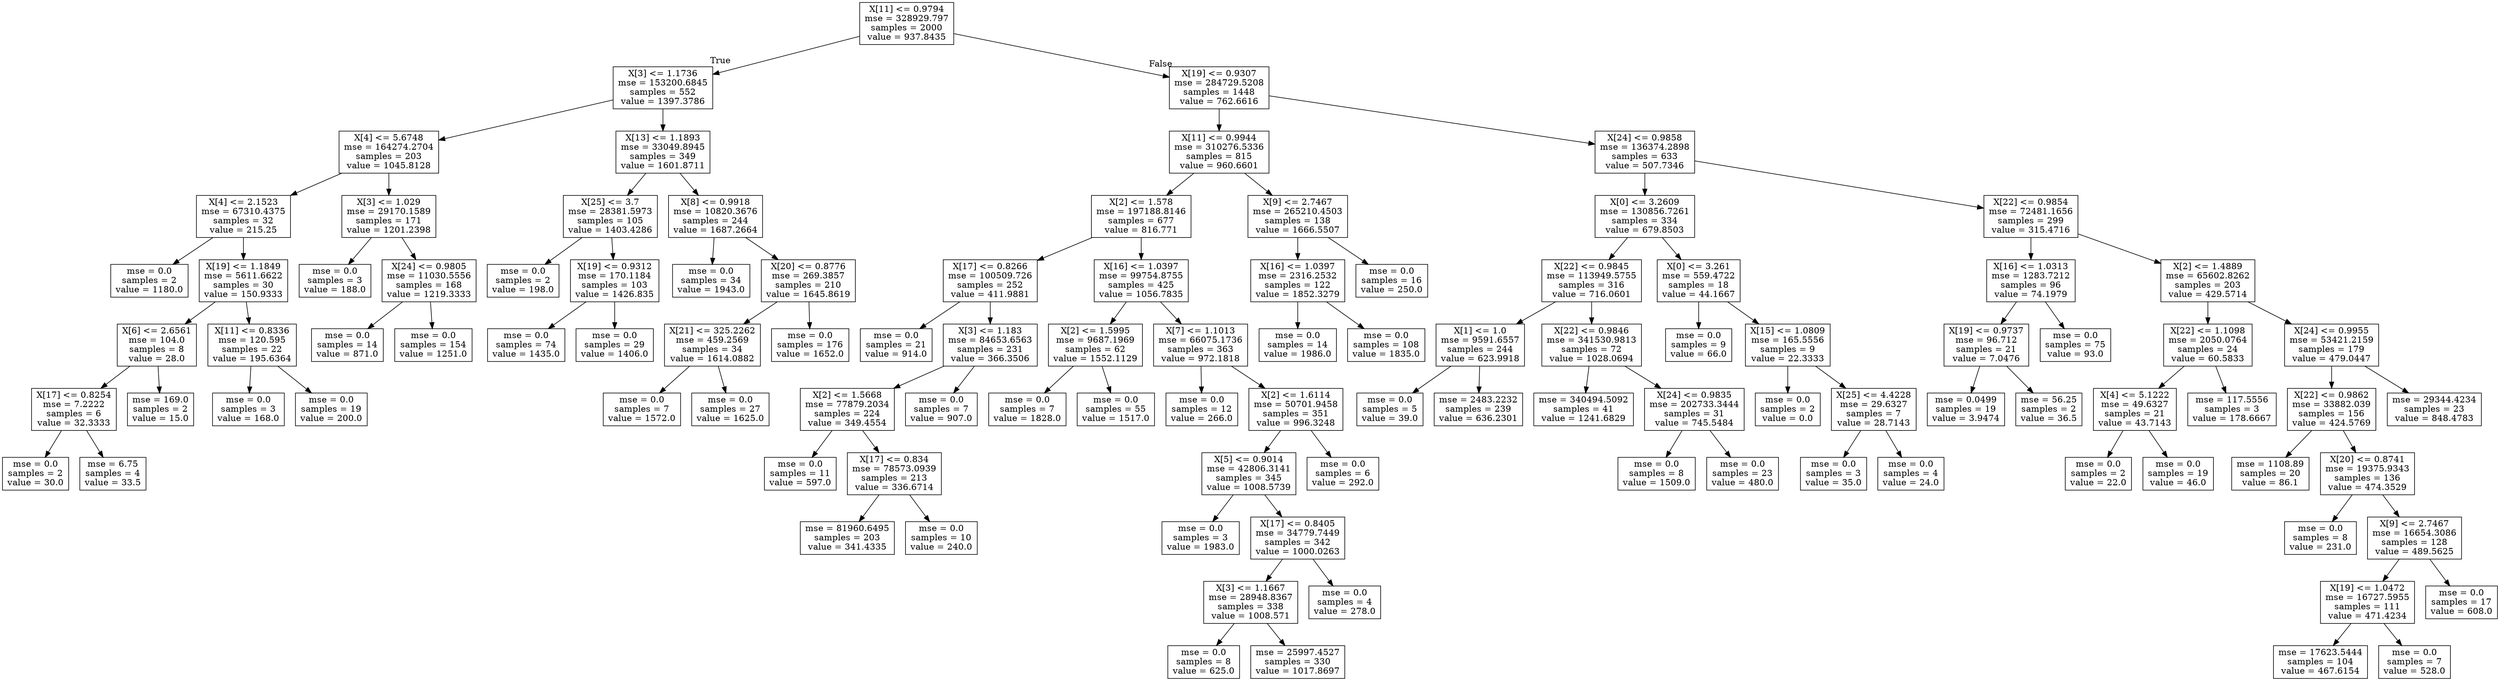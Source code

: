 digraph Tree {
node [shape=box] ;
0 [label="X[11] <= 0.9794\nmse = 328929.797\nsamples = 2000\nvalue = 937.8435"] ;
1 [label="X[3] <= 1.1736\nmse = 153200.6845\nsamples = 552\nvalue = 1397.3786"] ;
0 -> 1 [labeldistance=2.5, labelangle=45, headlabel="True"] ;
2 [label="X[4] <= 5.6748\nmse = 164274.2704\nsamples = 203\nvalue = 1045.8128"] ;
1 -> 2 ;
3 [label="X[4] <= 2.1523\nmse = 67310.4375\nsamples = 32\nvalue = 215.25"] ;
2 -> 3 ;
4 [label="mse = 0.0\nsamples = 2\nvalue = 1180.0"] ;
3 -> 4 ;
5 [label="X[19] <= 1.1849\nmse = 5611.6622\nsamples = 30\nvalue = 150.9333"] ;
3 -> 5 ;
6 [label="X[6] <= 2.6561\nmse = 104.0\nsamples = 8\nvalue = 28.0"] ;
5 -> 6 ;
7 [label="X[17] <= 0.8254\nmse = 7.2222\nsamples = 6\nvalue = 32.3333"] ;
6 -> 7 ;
8 [label="mse = 0.0\nsamples = 2\nvalue = 30.0"] ;
7 -> 8 ;
9 [label="mse = 6.75\nsamples = 4\nvalue = 33.5"] ;
7 -> 9 ;
10 [label="mse = 169.0\nsamples = 2\nvalue = 15.0"] ;
6 -> 10 ;
11 [label="X[11] <= 0.8336\nmse = 120.595\nsamples = 22\nvalue = 195.6364"] ;
5 -> 11 ;
12 [label="mse = 0.0\nsamples = 3\nvalue = 168.0"] ;
11 -> 12 ;
13 [label="mse = 0.0\nsamples = 19\nvalue = 200.0"] ;
11 -> 13 ;
14 [label="X[3] <= 1.029\nmse = 29170.1589\nsamples = 171\nvalue = 1201.2398"] ;
2 -> 14 ;
15 [label="mse = 0.0\nsamples = 3\nvalue = 188.0"] ;
14 -> 15 ;
16 [label="X[24] <= 0.9805\nmse = 11030.5556\nsamples = 168\nvalue = 1219.3333"] ;
14 -> 16 ;
17 [label="mse = 0.0\nsamples = 14\nvalue = 871.0"] ;
16 -> 17 ;
18 [label="mse = 0.0\nsamples = 154\nvalue = 1251.0"] ;
16 -> 18 ;
19 [label="X[13] <= 1.1893\nmse = 33049.8945\nsamples = 349\nvalue = 1601.8711"] ;
1 -> 19 ;
20 [label="X[25] <= 3.7\nmse = 28381.5973\nsamples = 105\nvalue = 1403.4286"] ;
19 -> 20 ;
21 [label="mse = 0.0\nsamples = 2\nvalue = 198.0"] ;
20 -> 21 ;
22 [label="X[19] <= 0.9312\nmse = 170.1184\nsamples = 103\nvalue = 1426.835"] ;
20 -> 22 ;
23 [label="mse = 0.0\nsamples = 74\nvalue = 1435.0"] ;
22 -> 23 ;
24 [label="mse = 0.0\nsamples = 29\nvalue = 1406.0"] ;
22 -> 24 ;
25 [label="X[8] <= 0.9918\nmse = 10820.3676\nsamples = 244\nvalue = 1687.2664"] ;
19 -> 25 ;
26 [label="mse = 0.0\nsamples = 34\nvalue = 1943.0"] ;
25 -> 26 ;
27 [label="X[20] <= 0.8776\nmse = 269.3857\nsamples = 210\nvalue = 1645.8619"] ;
25 -> 27 ;
28 [label="X[21] <= 325.2262\nmse = 459.2569\nsamples = 34\nvalue = 1614.0882"] ;
27 -> 28 ;
29 [label="mse = 0.0\nsamples = 7\nvalue = 1572.0"] ;
28 -> 29 ;
30 [label="mse = 0.0\nsamples = 27\nvalue = 1625.0"] ;
28 -> 30 ;
31 [label="mse = 0.0\nsamples = 176\nvalue = 1652.0"] ;
27 -> 31 ;
32 [label="X[19] <= 0.9307\nmse = 284729.5208\nsamples = 1448\nvalue = 762.6616"] ;
0 -> 32 [labeldistance=2.5, labelangle=-45, headlabel="False"] ;
33 [label="X[11] <= 0.9944\nmse = 310276.5336\nsamples = 815\nvalue = 960.6601"] ;
32 -> 33 ;
34 [label="X[2] <= 1.578\nmse = 197188.8146\nsamples = 677\nvalue = 816.771"] ;
33 -> 34 ;
35 [label="X[17] <= 0.8266\nmse = 100509.726\nsamples = 252\nvalue = 411.9881"] ;
34 -> 35 ;
36 [label="mse = 0.0\nsamples = 21\nvalue = 914.0"] ;
35 -> 36 ;
37 [label="X[3] <= 1.183\nmse = 84653.6563\nsamples = 231\nvalue = 366.3506"] ;
35 -> 37 ;
38 [label="X[2] <= 1.5668\nmse = 77879.2034\nsamples = 224\nvalue = 349.4554"] ;
37 -> 38 ;
39 [label="mse = 0.0\nsamples = 11\nvalue = 597.0"] ;
38 -> 39 ;
40 [label="X[17] <= 0.834\nmse = 78573.0939\nsamples = 213\nvalue = 336.6714"] ;
38 -> 40 ;
41 [label="mse = 81960.6495\nsamples = 203\nvalue = 341.4335"] ;
40 -> 41 ;
42 [label="mse = 0.0\nsamples = 10\nvalue = 240.0"] ;
40 -> 42 ;
43 [label="mse = 0.0\nsamples = 7\nvalue = 907.0"] ;
37 -> 43 ;
44 [label="X[16] <= 1.0397\nmse = 99754.8755\nsamples = 425\nvalue = 1056.7835"] ;
34 -> 44 ;
45 [label="X[2] <= 1.5995\nmse = 9687.1969\nsamples = 62\nvalue = 1552.1129"] ;
44 -> 45 ;
46 [label="mse = 0.0\nsamples = 7\nvalue = 1828.0"] ;
45 -> 46 ;
47 [label="mse = 0.0\nsamples = 55\nvalue = 1517.0"] ;
45 -> 47 ;
48 [label="X[7] <= 1.1013\nmse = 66075.1736\nsamples = 363\nvalue = 972.1818"] ;
44 -> 48 ;
49 [label="mse = 0.0\nsamples = 12\nvalue = 266.0"] ;
48 -> 49 ;
50 [label="X[2] <= 1.6114\nmse = 50701.9458\nsamples = 351\nvalue = 996.3248"] ;
48 -> 50 ;
51 [label="X[5] <= 0.9014\nmse = 42806.3141\nsamples = 345\nvalue = 1008.5739"] ;
50 -> 51 ;
52 [label="mse = 0.0\nsamples = 3\nvalue = 1983.0"] ;
51 -> 52 ;
53 [label="X[17] <= 0.8405\nmse = 34779.7449\nsamples = 342\nvalue = 1000.0263"] ;
51 -> 53 ;
54 [label="X[3] <= 1.1667\nmse = 28948.8367\nsamples = 338\nvalue = 1008.571"] ;
53 -> 54 ;
55 [label="mse = 0.0\nsamples = 8\nvalue = 625.0"] ;
54 -> 55 ;
56 [label="mse = 25997.4527\nsamples = 330\nvalue = 1017.8697"] ;
54 -> 56 ;
57 [label="mse = 0.0\nsamples = 4\nvalue = 278.0"] ;
53 -> 57 ;
58 [label="mse = 0.0\nsamples = 6\nvalue = 292.0"] ;
50 -> 58 ;
59 [label="X[9] <= 2.7467\nmse = 265210.4503\nsamples = 138\nvalue = 1666.5507"] ;
33 -> 59 ;
60 [label="X[16] <= 1.0397\nmse = 2316.2532\nsamples = 122\nvalue = 1852.3279"] ;
59 -> 60 ;
61 [label="mse = 0.0\nsamples = 14\nvalue = 1986.0"] ;
60 -> 61 ;
62 [label="mse = 0.0\nsamples = 108\nvalue = 1835.0"] ;
60 -> 62 ;
63 [label="mse = 0.0\nsamples = 16\nvalue = 250.0"] ;
59 -> 63 ;
64 [label="X[24] <= 0.9858\nmse = 136374.2898\nsamples = 633\nvalue = 507.7346"] ;
32 -> 64 ;
65 [label="X[0] <= 3.2609\nmse = 130856.7261\nsamples = 334\nvalue = 679.8503"] ;
64 -> 65 ;
66 [label="X[22] <= 0.9845\nmse = 113949.5755\nsamples = 316\nvalue = 716.0601"] ;
65 -> 66 ;
67 [label="X[1] <= 1.0\nmse = 9591.6557\nsamples = 244\nvalue = 623.9918"] ;
66 -> 67 ;
68 [label="mse = 0.0\nsamples = 5\nvalue = 39.0"] ;
67 -> 68 ;
69 [label="mse = 2483.2232\nsamples = 239\nvalue = 636.2301"] ;
67 -> 69 ;
70 [label="X[22] <= 0.9846\nmse = 341530.9813\nsamples = 72\nvalue = 1028.0694"] ;
66 -> 70 ;
71 [label="mse = 340494.5092\nsamples = 41\nvalue = 1241.6829"] ;
70 -> 71 ;
72 [label="X[24] <= 0.9835\nmse = 202733.3444\nsamples = 31\nvalue = 745.5484"] ;
70 -> 72 ;
73 [label="mse = 0.0\nsamples = 8\nvalue = 1509.0"] ;
72 -> 73 ;
74 [label="mse = 0.0\nsamples = 23\nvalue = 480.0"] ;
72 -> 74 ;
75 [label="X[0] <= 3.261\nmse = 559.4722\nsamples = 18\nvalue = 44.1667"] ;
65 -> 75 ;
76 [label="mse = 0.0\nsamples = 9\nvalue = 66.0"] ;
75 -> 76 ;
77 [label="X[15] <= 1.0809\nmse = 165.5556\nsamples = 9\nvalue = 22.3333"] ;
75 -> 77 ;
78 [label="mse = 0.0\nsamples = 2\nvalue = 0.0"] ;
77 -> 78 ;
79 [label="X[25] <= 4.4228\nmse = 29.6327\nsamples = 7\nvalue = 28.7143"] ;
77 -> 79 ;
80 [label="mse = 0.0\nsamples = 3\nvalue = 35.0"] ;
79 -> 80 ;
81 [label="mse = 0.0\nsamples = 4\nvalue = 24.0"] ;
79 -> 81 ;
82 [label="X[22] <= 0.9854\nmse = 72481.1656\nsamples = 299\nvalue = 315.4716"] ;
64 -> 82 ;
83 [label="X[16] <= 1.0313\nmse = 1283.7212\nsamples = 96\nvalue = 74.1979"] ;
82 -> 83 ;
84 [label="X[19] <= 0.9737\nmse = 96.712\nsamples = 21\nvalue = 7.0476"] ;
83 -> 84 ;
85 [label="mse = 0.0499\nsamples = 19\nvalue = 3.9474"] ;
84 -> 85 ;
86 [label="mse = 56.25\nsamples = 2\nvalue = 36.5"] ;
84 -> 86 ;
87 [label="mse = 0.0\nsamples = 75\nvalue = 93.0"] ;
83 -> 87 ;
88 [label="X[2] <= 1.4889\nmse = 65602.8262\nsamples = 203\nvalue = 429.5714"] ;
82 -> 88 ;
89 [label="X[22] <= 1.1098\nmse = 2050.0764\nsamples = 24\nvalue = 60.5833"] ;
88 -> 89 ;
90 [label="X[4] <= 5.1222\nmse = 49.6327\nsamples = 21\nvalue = 43.7143"] ;
89 -> 90 ;
91 [label="mse = 0.0\nsamples = 2\nvalue = 22.0"] ;
90 -> 91 ;
92 [label="mse = 0.0\nsamples = 19\nvalue = 46.0"] ;
90 -> 92 ;
93 [label="mse = 117.5556\nsamples = 3\nvalue = 178.6667"] ;
89 -> 93 ;
94 [label="X[24] <= 0.9955\nmse = 53421.2159\nsamples = 179\nvalue = 479.0447"] ;
88 -> 94 ;
95 [label="X[22] <= 0.9862\nmse = 33882.039\nsamples = 156\nvalue = 424.5769"] ;
94 -> 95 ;
96 [label="mse = 1108.89\nsamples = 20\nvalue = 86.1"] ;
95 -> 96 ;
97 [label="X[20] <= 0.8741\nmse = 19375.9343\nsamples = 136\nvalue = 474.3529"] ;
95 -> 97 ;
98 [label="mse = 0.0\nsamples = 8\nvalue = 231.0"] ;
97 -> 98 ;
99 [label="X[9] <= 2.7467\nmse = 16654.3086\nsamples = 128\nvalue = 489.5625"] ;
97 -> 99 ;
100 [label="X[19] <= 1.0472\nmse = 16727.5955\nsamples = 111\nvalue = 471.4234"] ;
99 -> 100 ;
101 [label="mse = 17623.5444\nsamples = 104\nvalue = 467.6154"] ;
100 -> 101 ;
102 [label="mse = 0.0\nsamples = 7\nvalue = 528.0"] ;
100 -> 102 ;
103 [label="mse = 0.0\nsamples = 17\nvalue = 608.0"] ;
99 -> 103 ;
104 [label="mse = 29344.4234\nsamples = 23\nvalue = 848.4783"] ;
94 -> 104 ;
}